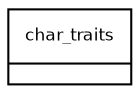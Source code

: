 digraph G {
        fontname = "Bitstream Vera Sans"
        fontsize = 8

        node [
                fontname = "Bitstream Vera Sans"
                fontsize = 8
                shape = "record"
        ]

        edge [
                fontname = "Bitstream Vera Sans"
                fontsize = 8
        ]

        Animal [
                label = "{char_traits|+ assign(char_type &,const char_type &) : void\l+ eq(const char_type &,const char_type &) : _Bool\l+ lt(const char_type &,const char_type &) : _Bool\l+ to_char_type(const int_type &) : char_type\l+ to_int_type(const char_type &) : int_type\l+ eq_int_type(const int_type &,const int_type &) : _Bool\l+ eof() : int_type\l+ not_eof(const int_type &) : int_type\l+ compare(const char_type *,const char_type *,std::size_t) : int\l+ length(const char_type *) : std::size_t\l+ find(const char_type *,std::size_t,const char_type &) : const typename char_traits<_CharT>::char_type *\l}"
        ]
}
